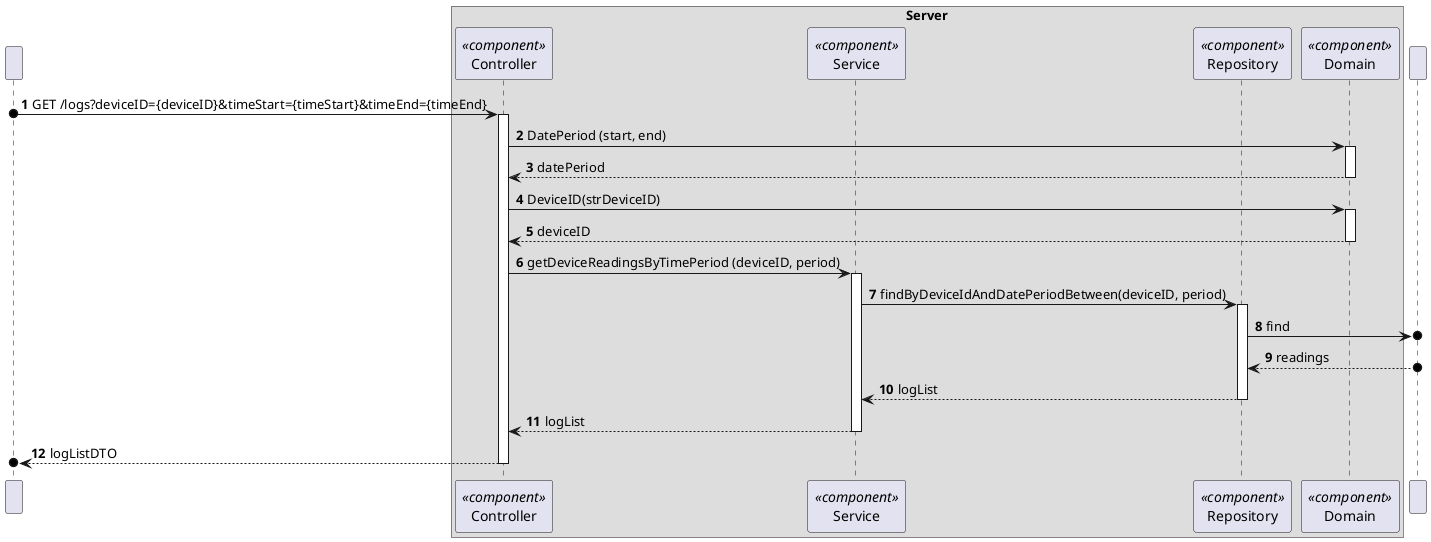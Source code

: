 @startuml
'https://plantuml.com/sequence-diagram
!pragma layout smetana

autonumber

participant " " as User

box "Server"
    participant "Controller" as CTRL<<component>>
    participant "Service" as SV<<component>>
    participant "Repository" as REPO<<component>>
    participant "Domain" as DOM<<component>>
end box

participant " " as BD

User o-> CTRL : GET /logs?deviceID={deviceID}&timeStart={timeStart}&timeEnd={timeEnd}
activate CTRL
CTRL -> DOM : DatePeriod (start, end)
activate DOM
DOM --> CTRL : datePeriod
deactivate DOM

CTRL -> DOM : DeviceID(strDeviceID)
activate DOM
DOM --> CTRL : deviceID
deactivate DOM

CTRL -> SV : getDeviceReadingsByTimePeriod (deviceID, period)
activate SV

SV -> REPO : findByDeviceIdAndDatePeriodBetween(deviceID, period)
activate REPO

REPO ->o BD : find
BD o--> REPO : readings

REPO --> SV : logList
deactivate REPO

SV --> CTRL : logList
deactivate SV
CTRL -->o User : logListDTO
deactivate CTRL


@enduml